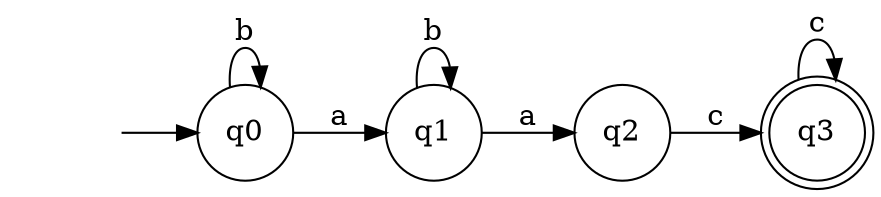 digraph visualization {
	graph [rankdir=LR]
	"" [label="" shape=plaintext]
	q3 [label=q3 shape=doublecircle]
	q1 [label=q1 shape=circle]
	q0 [label=q0 shape=circle]
	q2 [label=q2 shape=circle]
	"" -> q0 [label=""]
	q0 -> q1 [label=a]
	q0 -> q0 [label=b]
	q1 -> q2 [label=a]
	q1 -> q1 [label=b]
	q2 -> q3 [label=c]
	q3 -> q3 [label=c]
}
